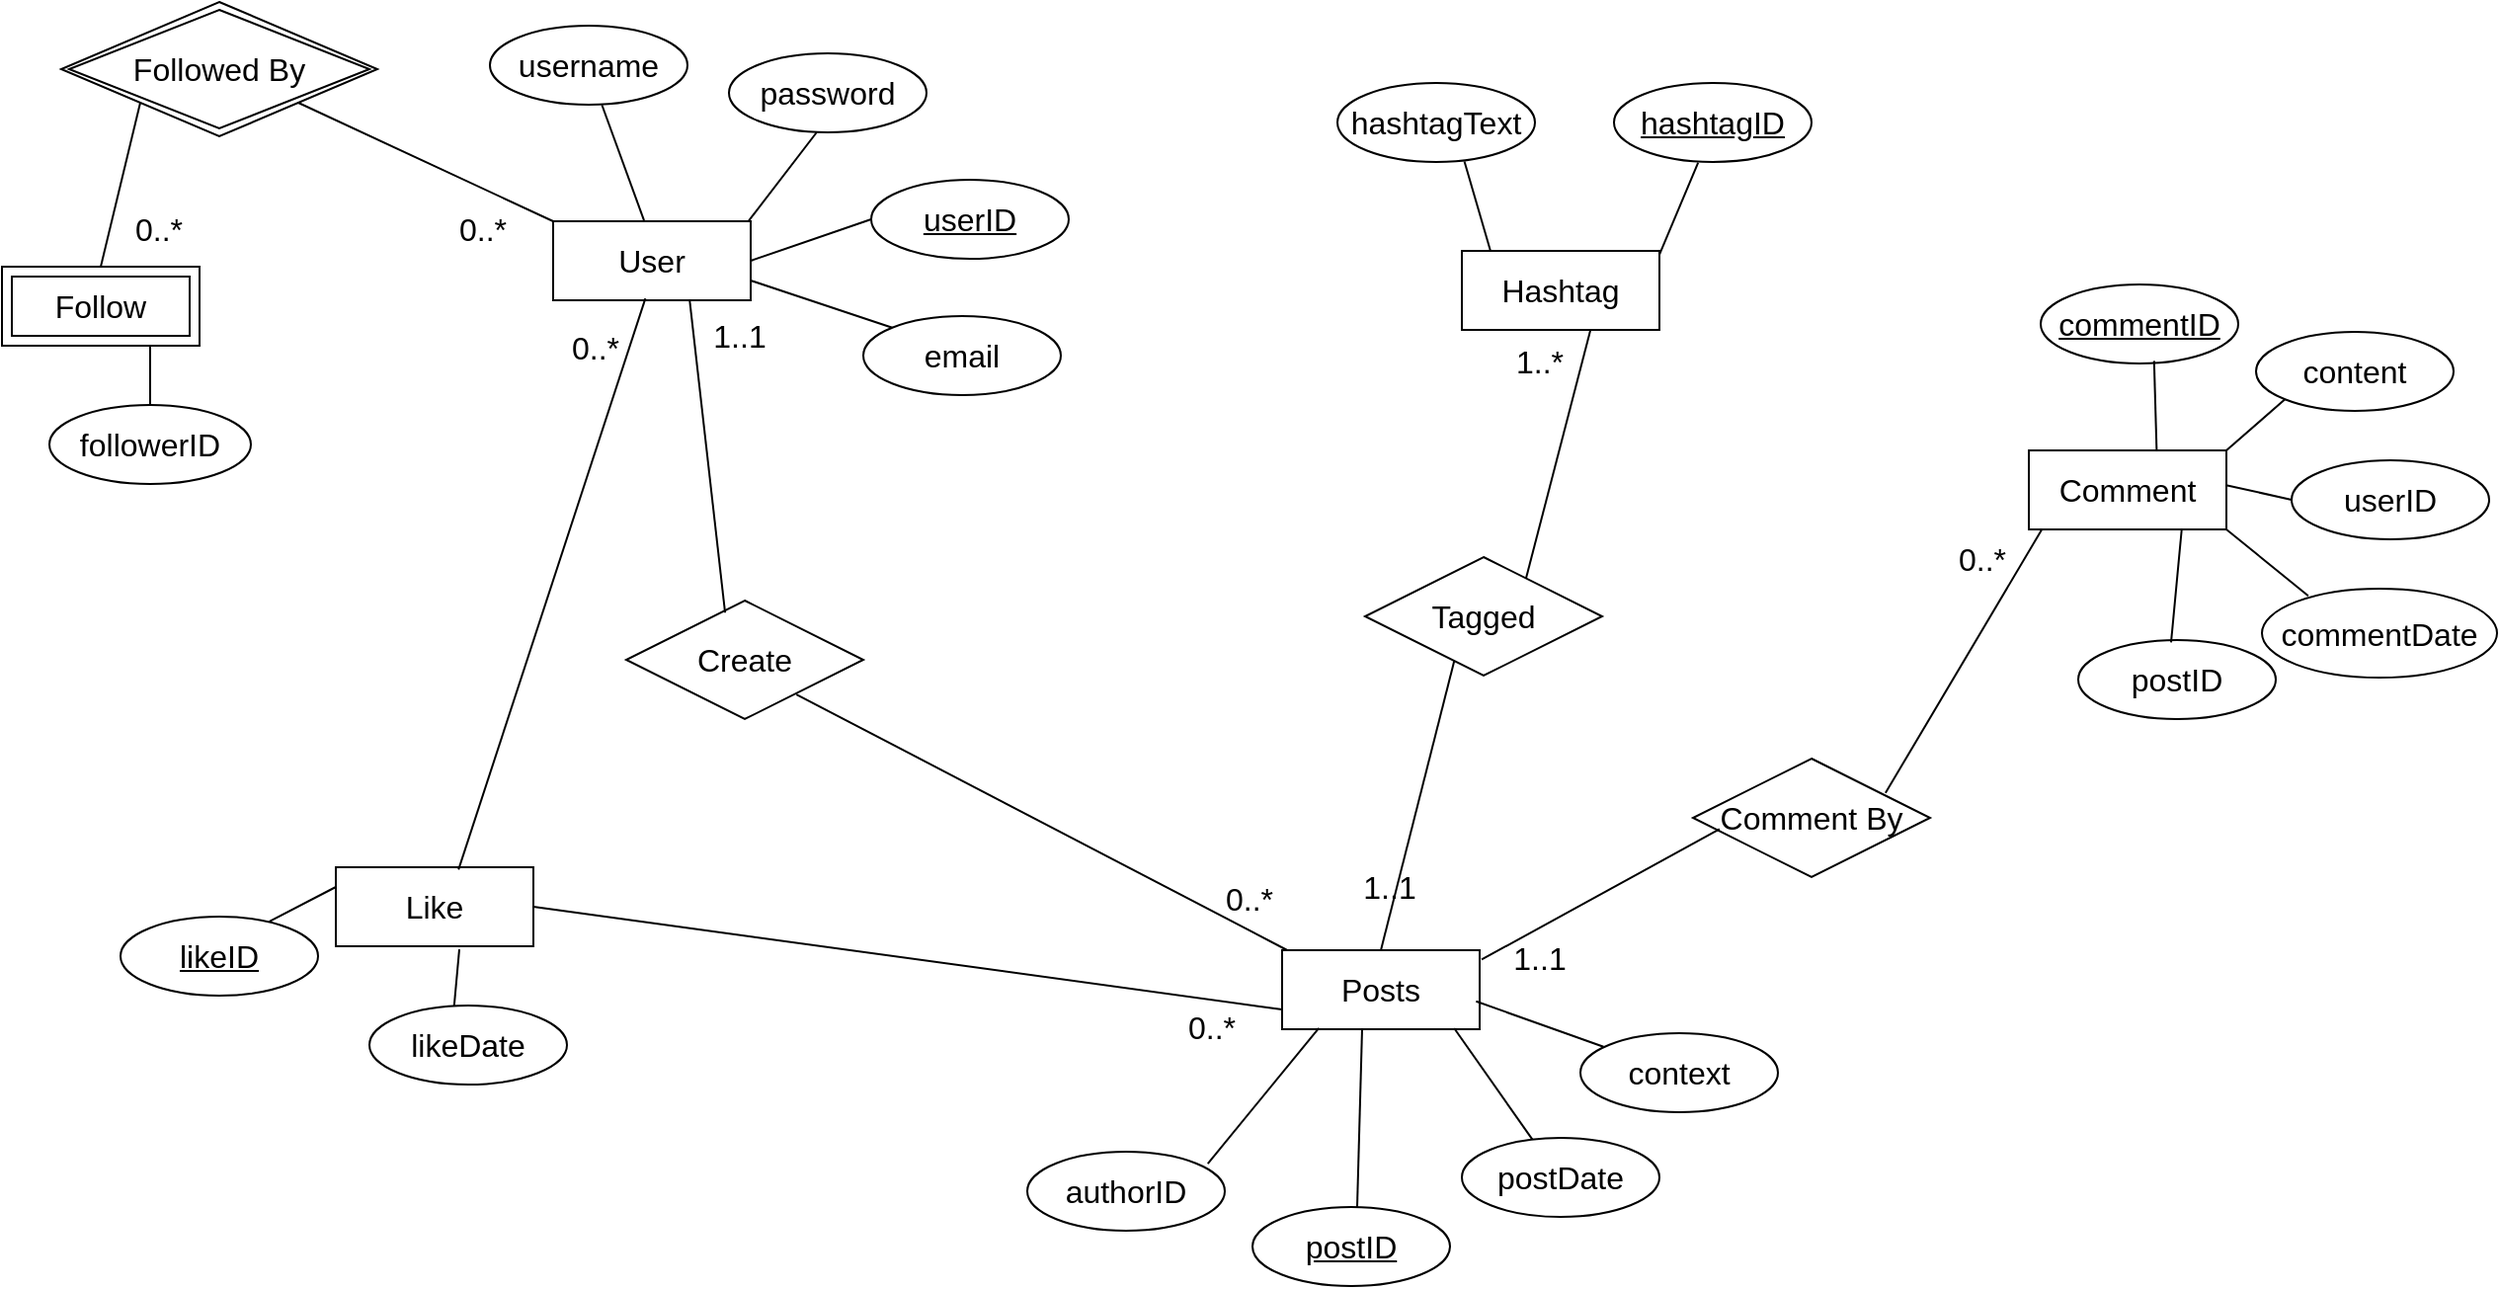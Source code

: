<mxfile version="21.8.2" type="github">
  <diagram name="Page-1" id="0xXDIpslHWF_h3QKl0N0">
    <mxGraphModel dx="2516" dy="2033" grid="0" gridSize="10" guides="1" tooltips="1" connect="1" arrows="1" fold="1" page="0" pageScale="1" pageWidth="827" pageHeight="1169" math="0" shadow="0">
      <root>
        <mxCell id="0" />
        <mxCell id="1" parent="0" />
        <mxCell id="wwoop0thXE-48_Gn2f_M-79" style="edgeStyle=none;curved=1;rounded=0;orthogonalLoop=1;jettySize=auto;html=1;exitX=0.5;exitY=0;exitDx=0;exitDy=0;fontSize=12;startSize=8;endSize=8;" edge="1" parent="1">
          <mxGeometry relative="1" as="geometry">
            <mxPoint x="87" y="-410" as="sourcePoint" />
            <mxPoint x="87" y="-410" as="targetPoint" />
          </mxGeometry>
        </mxCell>
        <mxCell id="wwoop0thXE-48_Gn2f_M-177" value="User" style="whiteSpace=wrap;html=1;align=center;fontSize=16;" vertex="1" parent="1">
          <mxGeometry x="-260" y="-545" width="100" height="40" as="geometry" />
        </mxCell>
        <mxCell id="wwoop0thXE-48_Gn2f_M-179" value="Hashtag" style="whiteSpace=wrap;html=1;align=center;fontSize=16;" vertex="1" parent="1">
          <mxGeometry x="200" y="-530" width="100" height="40" as="geometry" />
        </mxCell>
        <mxCell id="wwoop0thXE-48_Gn2f_M-180" value="Comment" style="whiteSpace=wrap;html=1;align=center;fontSize=16;" vertex="1" parent="1">
          <mxGeometry x="487" y="-429" width="100" height="40" as="geometry" />
        </mxCell>
        <mxCell id="wwoop0thXE-48_Gn2f_M-181" value="Posts" style="whiteSpace=wrap;html=1;align=center;fontSize=16;" vertex="1" parent="1">
          <mxGeometry x="109" y="-176" width="100" height="40" as="geometry" />
        </mxCell>
        <mxCell id="wwoop0thXE-48_Gn2f_M-182" value="" style="endArrow=none;html=1;rounded=0;fontSize=12;startSize=8;endSize=8;curved=1;exitX=0.567;exitY=1.003;exitDx=0;exitDy=0;exitPerimeter=0;entryX=0.46;entryY=-0.011;entryDx=0;entryDy=0;entryPerimeter=0;" edge="1" parent="1" source="wwoop0thXE-48_Gn2f_M-184" target="wwoop0thXE-48_Gn2f_M-177">
          <mxGeometry relative="1" as="geometry">
            <mxPoint x="-273" y="-585" as="sourcePoint" />
            <mxPoint x="-262" y="-545" as="targetPoint" />
          </mxGeometry>
        </mxCell>
        <mxCell id="wwoop0thXE-48_Gn2f_M-184" value="username" style="ellipse;whiteSpace=wrap;html=1;align=center;fontSize=16;" vertex="1" parent="1">
          <mxGeometry x="-292" y="-644" width="100" height="40" as="geometry" />
        </mxCell>
        <mxCell id="wwoop0thXE-48_Gn2f_M-185" value="" style="endArrow=none;html=1;rounded=0;fontSize=12;startSize=8;endSize=8;curved=1;exitX=0.443;exitY=1.003;exitDx=0;exitDy=0;exitPerimeter=0;entryX=0.987;entryY=0.004;entryDx=0;entryDy=0;entryPerimeter=0;" edge="1" parent="1" source="wwoop0thXE-48_Gn2f_M-186" target="wwoop0thXE-48_Gn2f_M-177">
          <mxGeometry relative="1" as="geometry">
            <mxPoint x="-154" y="-584" as="sourcePoint" />
            <mxPoint x="-176" y="-544" as="targetPoint" />
          </mxGeometry>
        </mxCell>
        <mxCell id="wwoop0thXE-48_Gn2f_M-186" value="password" style="ellipse;whiteSpace=wrap;html=1;align=center;fontSize=16;" vertex="1" parent="1">
          <mxGeometry x="-171" y="-630" width="100" height="40" as="geometry" />
        </mxCell>
        <mxCell id="wwoop0thXE-48_Gn2f_M-187" value="" style="endArrow=none;html=1;rounded=0;fontSize=12;startSize=8;endSize=8;curved=1;exitX=0;exitY=0;exitDx=0;exitDy=0;entryX=1;entryY=0.75;entryDx=0;entryDy=0;" edge="1" parent="1" source="wwoop0thXE-48_Gn2f_M-189" target="wwoop0thXE-48_Gn2f_M-177">
          <mxGeometry relative="1" as="geometry">
            <mxPoint x="-320" y="-541" as="sourcePoint" />
            <mxPoint x="-272" y="-526" as="targetPoint" />
          </mxGeometry>
        </mxCell>
        <mxCell id="wwoop0thXE-48_Gn2f_M-189" value="email" style="ellipse;whiteSpace=wrap;html=1;align=center;fontSize=16;" vertex="1" parent="1">
          <mxGeometry x="-103" y="-497" width="100" height="40" as="geometry" />
        </mxCell>
        <mxCell id="wwoop0thXE-48_Gn2f_M-203" value="userID" style="ellipse;whiteSpace=wrap;html=1;align=center;fontStyle=4;fontSize=16;" vertex="1" parent="1">
          <mxGeometry x="-99" y="-566" width="100" height="40" as="geometry" />
        </mxCell>
        <mxCell id="wwoop0thXE-48_Gn2f_M-204" value="" style="endArrow=none;html=1;rounded=0;fontSize=12;startSize=8;endSize=8;curved=1;entryX=1;entryY=0.5;entryDx=0;entryDy=0;exitX=0;exitY=0.5;exitDx=0;exitDy=0;" edge="1" parent="1" source="wwoop0thXE-48_Gn2f_M-203" target="wwoop0thXE-48_Gn2f_M-177">
          <mxGeometry relative="1" as="geometry">
            <mxPoint x="-272" y="-475" as="sourcePoint" />
            <mxPoint x="-246" y="-503" as="targetPoint" />
          </mxGeometry>
        </mxCell>
        <mxCell id="wwoop0thXE-48_Gn2f_M-205" value="" style="endArrow=none;html=1;rounded=0;fontSize=12;startSize=8;endSize=8;curved=1;exitX=0.426;exitY=1.008;exitDx=0;exitDy=0;exitPerimeter=0;entryX=1.001;entryY=0.041;entryDx=0;entryDy=0;entryPerimeter=0;" edge="1" parent="1" source="wwoop0thXE-48_Gn2f_M-207" target="wwoop0thXE-48_Gn2f_M-179">
          <mxGeometry relative="1" as="geometry">
            <mxPoint x="318" y="-577" as="sourcePoint" />
            <mxPoint x="296" y="-537" as="targetPoint" />
          </mxGeometry>
        </mxCell>
        <mxCell id="wwoop0thXE-48_Gn2f_M-206" value="" style="endArrow=none;html=1;rounded=0;fontSize=12;startSize=8;endSize=8;curved=1;entryX=0.144;entryY=-0.007;entryDx=0;entryDy=0;entryPerimeter=0;exitX=0.643;exitY=0.994;exitDx=0;exitDy=0;exitPerimeter=0;" edge="1" parent="1" source="wwoop0thXE-48_Gn2f_M-208" target="wwoop0thXE-48_Gn2f_M-179">
          <mxGeometry relative="1" as="geometry">
            <mxPoint x="193" y="-579" as="sourcePoint" />
            <mxPoint x="211" y="-537" as="targetPoint" />
          </mxGeometry>
        </mxCell>
        <mxCell id="wwoop0thXE-48_Gn2f_M-207" value="&lt;u&gt;hashtagID&lt;/u&gt;" style="ellipse;whiteSpace=wrap;html=1;align=center;fontSize=16;" vertex="1" parent="1">
          <mxGeometry x="277" y="-615" width="100" height="40" as="geometry" />
        </mxCell>
        <mxCell id="wwoop0thXE-48_Gn2f_M-208" value="hashtagText" style="ellipse;whiteSpace=wrap;html=1;align=center;fontSize=16;" vertex="1" parent="1">
          <mxGeometry x="137" y="-615" width="100" height="40" as="geometry" />
        </mxCell>
        <mxCell id="wwoop0thXE-48_Gn2f_M-209" value="Like" style="whiteSpace=wrap;html=1;align=center;fontSize=16;" vertex="1" parent="1">
          <mxGeometry x="-370" y="-218" width="100" height="40" as="geometry" />
        </mxCell>
        <mxCell id="wwoop0thXE-48_Gn2f_M-212" value="" style="endArrow=none;html=1;rounded=0;fontSize=12;startSize=8;endSize=8;curved=1;entryX=0.625;entryY=1.039;entryDx=0;entryDy=0;entryPerimeter=0;exitX=0.429;exitY=0.001;exitDx=0;exitDy=0;exitPerimeter=0;" edge="1" parent="1" source="wwoop0thXE-48_Gn2f_M-213" target="wwoop0thXE-48_Gn2f_M-209">
          <mxGeometry relative="1" as="geometry">
            <mxPoint x="-353" y="-61" as="sourcePoint" />
            <mxPoint x="-370" y="-95" as="targetPoint" />
          </mxGeometry>
        </mxCell>
        <mxCell id="wwoop0thXE-48_Gn2f_M-213" value="likeDate" style="ellipse;whiteSpace=wrap;html=1;align=center;fontSize=16;" vertex="1" parent="1">
          <mxGeometry x="-353" y="-148" width="100" height="40" as="geometry" />
        </mxCell>
        <mxCell id="wwoop0thXE-48_Gn2f_M-216" value="likeID" style="ellipse;whiteSpace=wrap;html=1;align=center;fontStyle=4;fontSize=16;" vertex="1" parent="1">
          <mxGeometry x="-479" y="-193" width="100" height="40" as="geometry" />
        </mxCell>
        <mxCell id="wwoop0thXE-48_Gn2f_M-217" value="" style="endArrow=none;html=1;rounded=0;fontSize=12;startSize=8;endSize=8;curved=1;entryX=0;entryY=0.25;entryDx=0;entryDy=0;exitX=0.754;exitY=0.062;exitDx=0;exitDy=0;exitPerimeter=0;" edge="1" parent="1" target="wwoop0thXE-48_Gn2f_M-209" source="wwoop0thXE-48_Gn2f_M-216">
          <mxGeometry relative="1" as="geometry">
            <mxPoint x="-468" y="-64" as="sourcePoint" />
            <mxPoint x="-442" y="-92" as="targetPoint" />
          </mxGeometry>
        </mxCell>
        <mxCell id="wwoop0thXE-48_Gn2f_M-219" value="" style="endArrow=none;html=1;rounded=0;fontSize=12;startSize=8;endSize=8;curved=1;entryX=0.871;entryY=0.987;entryDx=0;entryDy=0;entryPerimeter=0;exitX=0.364;exitY=0.046;exitDx=0;exitDy=0;exitPerimeter=0;" edge="1" parent="1" source="wwoop0thXE-48_Gn2f_M-220" target="wwoop0thXE-48_Gn2f_M-181">
          <mxGeometry relative="1" as="geometry">
            <mxPoint x="219" y="-102" as="sourcePoint" />
            <mxPoint x="202" y="-128" as="targetPoint" />
          </mxGeometry>
        </mxCell>
        <mxCell id="wwoop0thXE-48_Gn2f_M-220" value="postDate" style="ellipse;whiteSpace=wrap;html=1;align=center;fontSize=16;" vertex="1" parent="1">
          <mxGeometry x="200" y="-81" width="100" height="40" as="geometry" />
        </mxCell>
        <mxCell id="wwoop0thXE-48_Gn2f_M-221" value="" style="endArrow=none;html=1;rounded=0;fontSize=12;startSize=8;endSize=8;curved=1;entryX=0.405;entryY=0.994;entryDx=0;entryDy=0;entryPerimeter=0;exitX=0.53;exitY=0;exitDx=0;exitDy=0;exitPerimeter=0;" edge="1" parent="1" source="wwoop0thXE-48_Gn2f_M-222" target="wwoop0thXE-48_Gn2f_M-181">
          <mxGeometry relative="1" as="geometry">
            <mxPoint x="141" y="-52" as="sourcePoint" />
            <mxPoint x="136" y="-127" as="targetPoint" />
          </mxGeometry>
        </mxCell>
        <mxCell id="wwoop0thXE-48_Gn2f_M-222" value="&lt;u&gt;postID&lt;/u&gt;" style="ellipse;whiteSpace=wrap;html=1;align=center;fontSize=16;" vertex="1" parent="1">
          <mxGeometry x="94" y="-46" width="100" height="40" as="geometry" />
        </mxCell>
        <mxCell id="wwoop0thXE-48_Gn2f_M-223" value="" style="endArrow=none;html=1;rounded=0;fontSize=12;startSize=8;endSize=8;curved=1;exitX=0.982;exitY=0.647;exitDx=0;exitDy=0;entryX=0.117;entryY=0.172;entryDx=0;entryDy=0;entryPerimeter=0;exitPerimeter=0;" edge="1" parent="1" source="wwoop0thXE-48_Gn2f_M-181" target="wwoop0thXE-48_Gn2f_M-227">
          <mxGeometry relative="1" as="geometry">
            <mxPoint x="217" y="-151" as="sourcePoint" />
            <mxPoint x="270" y="-122" as="targetPoint" />
          </mxGeometry>
        </mxCell>
        <mxCell id="wwoop0thXE-48_Gn2f_M-224" value="" style="endArrow=none;html=1;rounded=0;fontSize=12;startSize=8;endSize=8;curved=1;entryX=0.186;entryY=0.985;entryDx=0;entryDy=0;entryPerimeter=0;exitX=0.914;exitY=0.152;exitDx=0;exitDy=0;exitPerimeter=0;" edge="1" parent="1" source="wwoop0thXE-48_Gn2f_M-225" target="wwoop0thXE-48_Gn2f_M-181">
          <mxGeometry relative="1" as="geometry">
            <mxPoint x="63" y="-132" as="sourcePoint" />
            <mxPoint x="114" y="-150" as="targetPoint" />
          </mxGeometry>
        </mxCell>
        <mxCell id="wwoop0thXE-48_Gn2f_M-225" value="authorID" style="ellipse;whiteSpace=wrap;html=1;align=center;fontSize=16;" vertex="1" parent="1">
          <mxGeometry x="-20" y="-74" width="100" height="40" as="geometry" />
        </mxCell>
        <mxCell id="wwoop0thXE-48_Gn2f_M-227" value="context" style="ellipse;whiteSpace=wrap;html=1;align=center;fontSize=16;" vertex="1" parent="1">
          <mxGeometry x="260" y="-134" width="100" height="40" as="geometry" />
        </mxCell>
        <mxCell id="wwoop0thXE-48_Gn2f_M-228" value="" style="endArrow=none;html=1;rounded=0;fontSize=12;startSize=8;endSize=8;curved=1;exitX=0;exitY=1;exitDx=0;exitDy=0;entryX=1;entryY=0;entryDx=0;entryDy=0;" edge="1" parent="1" source="wwoop0thXE-48_Gn2f_M-236" target="wwoop0thXE-48_Gn2f_M-180">
          <mxGeometry relative="1" as="geometry">
            <mxPoint x="612" y="-443" as="sourcePoint" />
            <mxPoint x="582" y="-421" as="targetPoint" />
          </mxGeometry>
        </mxCell>
        <mxCell id="wwoop0thXE-48_Gn2f_M-229" value="&lt;u&gt;commentID&lt;/u&gt;" style="ellipse;whiteSpace=wrap;html=1;align=center;fontSize=16;" vertex="1" parent="1">
          <mxGeometry x="493" y="-513" width="100" height="40" as="geometry" />
        </mxCell>
        <mxCell id="wwoop0thXE-48_Gn2f_M-230" value="" style="endArrow=none;html=1;rounded=0;fontSize=12;startSize=8;endSize=8;curved=1;exitX=1;exitY=1;exitDx=0;exitDy=0;entryX=0.197;entryY=0.08;entryDx=0;entryDy=0;entryPerimeter=0;" edge="1" parent="1" source="wwoop0thXE-48_Gn2f_M-180" target="wwoop0thXE-48_Gn2f_M-231">
          <mxGeometry relative="1" as="geometry">
            <mxPoint x="579" y="-384" as="sourcePoint" />
            <mxPoint x="632" y="-355" as="targetPoint" />
          </mxGeometry>
        </mxCell>
        <mxCell id="wwoop0thXE-48_Gn2f_M-231" value="commentDate" style="ellipse;whiteSpace=wrap;html=1;align=center;fontSize=16;" vertex="1" parent="1">
          <mxGeometry x="605" y="-359" width="119" height="45" as="geometry" />
        </mxCell>
        <mxCell id="wwoop0thXE-48_Gn2f_M-232" value="" style="endArrow=none;html=1;rounded=0;fontSize=12;startSize=8;endSize=8;curved=1;entryX=0.999;entryY=0.44;entryDx=0;entryDy=0;entryPerimeter=0;exitX=0;exitY=0.5;exitDx=0;exitDy=0;" edge="1" parent="1" source="wwoop0thXE-48_Gn2f_M-235" target="wwoop0thXE-48_Gn2f_M-180">
          <mxGeometry relative="1" as="geometry">
            <mxPoint x="626" y="-404.56" as="sourcePoint" />
            <mxPoint x="582" y="-404.56" as="targetPoint" />
          </mxGeometry>
        </mxCell>
        <mxCell id="wwoop0thXE-48_Gn2f_M-235" value="userID" style="ellipse;whiteSpace=wrap;html=1;align=center;fontSize=16;" vertex="1" parent="1">
          <mxGeometry x="620" y="-424" width="100" height="40" as="geometry" />
        </mxCell>
        <mxCell id="wwoop0thXE-48_Gn2f_M-236" value="content" style="ellipse;whiteSpace=wrap;html=1;align=center;fontSize=16;" vertex="1" parent="1">
          <mxGeometry x="602" y="-489" width="100" height="40" as="geometry" />
        </mxCell>
        <mxCell id="wwoop0thXE-48_Gn2f_M-239" value="postID" style="ellipse;whiteSpace=wrap;html=1;align=center;fontSize=16;" vertex="1" parent="1">
          <mxGeometry x="512" y="-333" width="100" height="40" as="geometry" />
        </mxCell>
        <mxCell id="wwoop0thXE-48_Gn2f_M-240" value="" style="endArrow=none;html=1;rounded=0;fontSize=12;startSize=8;endSize=8;curved=1;entryX=0.647;entryY=0.004;entryDx=0;entryDy=0;entryPerimeter=0;exitX=0.574;exitY=0.967;exitDx=0;exitDy=0;exitPerimeter=0;" edge="1" parent="1" source="wwoop0thXE-48_Gn2f_M-229" target="wwoop0thXE-48_Gn2f_M-180">
          <mxGeometry relative="1" as="geometry">
            <mxPoint x="546" y="-473" as="sourcePoint" />
            <mxPoint x="549" y="-429" as="targetPoint" />
          </mxGeometry>
        </mxCell>
        <mxCell id="wwoop0thXE-48_Gn2f_M-241" value="" style="endArrow=none;html=1;rounded=0;fontSize=12;startSize=8;endSize=8;curved=1;exitX=0.774;exitY=0.994;exitDx=0;exitDy=0;entryX=0.47;entryY=0.03;entryDx=0;entryDy=0;entryPerimeter=0;exitPerimeter=0;" edge="1" parent="1" source="wwoop0thXE-48_Gn2f_M-180" target="wwoop0thXE-48_Gn2f_M-239">
          <mxGeometry relative="1" as="geometry">
            <mxPoint x="499" y="-380" as="sourcePoint" />
            <mxPoint x="536" y="-331" as="targetPoint" />
          </mxGeometry>
        </mxCell>
        <mxCell id="wwoop0thXE-48_Gn2f_M-253" value="Create" style="shape=rhombus;perimeter=rhombusPerimeter;whiteSpace=wrap;html=1;align=center;fontSize=16;" vertex="1" parent="1">
          <mxGeometry x="-223" y="-353" width="120" height="60" as="geometry" />
        </mxCell>
        <mxCell id="wwoop0thXE-48_Gn2f_M-254" value="" style="endArrow=none;html=1;rounded=0;fontSize=12;startSize=8;endSize=8;curved=1;exitX=0.417;exitY=0.102;exitDx=0;exitDy=0;exitPerimeter=0;entryX=0.691;entryY=0.999;entryDx=0;entryDy=0;entryPerimeter=0;" edge="1" parent="1" source="wwoop0thXE-48_Gn2f_M-253" target="wwoop0thXE-48_Gn2f_M-177">
          <mxGeometry width="50" height="50" relative="1" as="geometry">
            <mxPoint x="-103" y="-421" as="sourcePoint" />
            <mxPoint x="-162" y="-503" as="targetPoint" />
          </mxGeometry>
        </mxCell>
        <mxCell id="wwoop0thXE-48_Gn2f_M-256" value="0..*" style="text;html=1;align=center;verticalAlign=middle;resizable=0;points=[];autosize=1;strokeColor=none;fillColor=none;fontSize=16;" vertex="1" parent="1">
          <mxGeometry x="71" y="-218" width="42" height="31" as="geometry" />
        </mxCell>
        <mxCell id="wwoop0thXE-48_Gn2f_M-257" value="Tagged" style="shape=rhombus;perimeter=rhombusPerimeter;whiteSpace=wrap;html=1;align=center;fontSize=16;" vertex="1" parent="1">
          <mxGeometry x="151" y="-375" width="120" height="60" as="geometry" />
        </mxCell>
        <mxCell id="wwoop0thXE-48_Gn2f_M-258" value="" style="endArrow=none;html=1;rounded=0;fontSize=12;startSize=8;endSize=8;curved=1;exitX=0.5;exitY=0;exitDx=0;exitDy=0;entryX=0.376;entryY=0.877;entryDx=0;entryDy=0;entryPerimeter=0;" edge="1" parent="1" source="wwoop0thXE-48_Gn2f_M-181" target="wwoop0thXE-48_Gn2f_M-257">
          <mxGeometry width="50" height="50" relative="1" as="geometry">
            <mxPoint x="151" y="-172" as="sourcePoint" />
            <mxPoint x="143" y="-317" as="targetPoint" />
          </mxGeometry>
        </mxCell>
        <mxCell id="wwoop0thXE-48_Gn2f_M-260" value="1..*" style="text;html=1;align=center;verticalAlign=middle;resizable=0;points=[];autosize=1;strokeColor=none;fillColor=none;fontSize=16;" vertex="1" parent="1">
          <mxGeometry x="218" y="-490" width="42" height="31" as="geometry" />
        </mxCell>
        <mxCell id="wwoop0thXE-48_Gn2f_M-261" value="Comment By" style="shape=rhombus;perimeter=rhombusPerimeter;whiteSpace=wrap;html=1;align=center;fontSize=16;" vertex="1" parent="1">
          <mxGeometry x="317" y="-273" width="120" height="60" as="geometry" />
        </mxCell>
        <mxCell id="wwoop0thXE-48_Gn2f_M-262" value="" style="endArrow=none;html=1;rounded=0;fontSize=12;startSize=8;endSize=8;curved=1;exitX=1.01;exitY=0.118;exitDx=0;exitDy=0;entryX=0.112;entryY=0.595;entryDx=0;entryDy=0;entryPerimeter=0;exitPerimeter=0;" edge="1" parent="1" source="wwoop0thXE-48_Gn2f_M-181" target="wwoop0thXE-48_Gn2f_M-261">
          <mxGeometry width="50" height="50" relative="1" as="geometry">
            <mxPoint x="169" y="-166" as="sourcePoint" />
            <mxPoint x="206" y="-312" as="targetPoint" />
          </mxGeometry>
        </mxCell>
        <mxCell id="wwoop0thXE-48_Gn2f_M-264" value="" style="endArrow=none;html=1;rounded=0;fontSize=12;startSize=8;endSize=8;curved=1;exitX=0.812;exitY=0.29;exitDx=0;exitDy=0;entryX=0.066;entryY=1.001;entryDx=0;entryDy=0;entryPerimeter=0;exitPerimeter=0;" edge="1" parent="1" source="wwoop0thXE-48_Gn2f_M-261" target="wwoop0thXE-48_Gn2f_M-180">
          <mxGeometry width="50" height="50" relative="1" as="geometry">
            <mxPoint x="445" y="-252" as="sourcePoint" />
            <mxPoint x="605" y="-310" as="targetPoint" />
          </mxGeometry>
        </mxCell>
        <mxCell id="wwoop0thXE-48_Gn2f_M-265" value="" style="endArrow=none;html=1;rounded=0;fontSize=12;startSize=8;endSize=8;curved=1;exitX=0.679;exitY=0.18;exitDx=0;exitDy=0;entryX=0.65;entryY=1.01;entryDx=0;entryDy=0;entryPerimeter=0;exitPerimeter=0;" edge="1" parent="1" source="wwoop0thXE-48_Gn2f_M-257" target="wwoop0thXE-48_Gn2f_M-179">
          <mxGeometry width="50" height="50" relative="1" as="geometry">
            <mxPoint x="237" y="-355" as="sourcePoint" />
            <mxPoint x="274" y="-501" as="targetPoint" />
          </mxGeometry>
        </mxCell>
        <mxCell id="wwoop0thXE-48_Gn2f_M-266" value="" style="endArrow=none;html=1;rounded=0;fontSize=12;startSize=8;endSize=8;curved=1;entryX=0.718;entryY=0.792;entryDx=0;entryDy=0;entryPerimeter=0;exitX=0.026;exitY=0;exitDx=0;exitDy=0;exitPerimeter=0;" edge="1" parent="1" source="wwoop0thXE-48_Gn2f_M-181" target="wwoop0thXE-48_Gn2f_M-253">
          <mxGeometry width="50" height="50" relative="1" as="geometry">
            <mxPoint x="107" y="-177" as="sourcePoint" />
            <mxPoint x="-141" y="-320" as="targetPoint" />
          </mxGeometry>
        </mxCell>
        <mxCell id="wwoop0thXE-48_Gn2f_M-267" value="1..1" style="text;html=1;align=center;verticalAlign=middle;resizable=0;points=[];autosize=1;strokeColor=none;fillColor=none;fontSize=16;" vertex="1" parent="1">
          <mxGeometry x="216.5" y="-188" width="45" height="31" as="geometry" />
        </mxCell>
        <mxCell id="wwoop0thXE-48_Gn2f_M-268" value="1..1" style="text;html=1;align=center;verticalAlign=middle;resizable=0;points=[];autosize=1;strokeColor=none;fillColor=none;fontSize=16;" vertex="1" parent="1">
          <mxGeometry x="-189" y="-503" width="45" height="31" as="geometry" />
        </mxCell>
        <mxCell id="wwoop0thXE-48_Gn2f_M-269" value="0..*" style="text;html=1;align=center;verticalAlign=middle;resizable=0;points=[];autosize=1;strokeColor=none;fillColor=none;fontSize=16;" vertex="1" parent="1">
          <mxGeometry x="442" y="-390" width="42" height="31" as="geometry" />
        </mxCell>
        <mxCell id="wwoop0thXE-48_Gn2f_M-271" value="1..1" style="text;html=1;align=center;verticalAlign=middle;resizable=0;points=[];autosize=1;strokeColor=none;fillColor=none;fontSize=16;" vertex="1" parent="1">
          <mxGeometry x="140" y="-224" width="45" height="31" as="geometry" />
        </mxCell>
        <mxCell id="wwoop0thXE-48_Gn2f_M-275" value="" style="endArrow=none;html=1;rounded=0;fontSize=12;startSize=8;endSize=8;curved=1;entryX=0.467;entryY=0.977;entryDx=0;entryDy=0;entryPerimeter=0;exitX=0.621;exitY=0.03;exitDx=0;exitDy=0;exitPerimeter=0;" edge="1" parent="1" source="wwoop0thXE-48_Gn2f_M-209" target="wwoop0thXE-48_Gn2f_M-177">
          <mxGeometry width="50" height="50" relative="1" as="geometry">
            <mxPoint x="-398" y="-132" as="sourcePoint" />
            <mxPoint x="-218" y="-505" as="targetPoint" />
          </mxGeometry>
        </mxCell>
        <mxCell id="wwoop0thXE-48_Gn2f_M-277" value="" style="endArrow=none;html=1;rounded=0;fontSize=12;startSize=8;endSize=8;curved=1;entryX=1;entryY=0.5;entryDx=0;entryDy=0;exitX=0;exitY=0.75;exitDx=0;exitDy=0;" edge="1" parent="1" source="wwoop0thXE-48_Gn2f_M-181" target="wwoop0thXE-48_Gn2f_M-209">
          <mxGeometry width="50" height="50" relative="1" as="geometry">
            <mxPoint x="26" y="-60" as="sourcePoint" />
            <mxPoint x="-238.4" y="-205.24" as="targetPoint" />
          </mxGeometry>
        </mxCell>
        <mxCell id="wwoop0thXE-48_Gn2f_M-278" value="0..*" style="text;html=1;align=center;verticalAlign=middle;resizable=0;points=[];autosize=1;strokeColor=none;fillColor=none;fontSize=16;" vertex="1" parent="1">
          <mxGeometry x="52" y="-153" width="42" height="31" as="geometry" />
        </mxCell>
        <mxCell id="wwoop0thXE-48_Gn2f_M-279" value="0..*" style="text;html=1;align=center;verticalAlign=middle;resizable=0;points=[];autosize=1;strokeColor=none;fillColor=none;fontSize=16;" vertex="1" parent="1">
          <mxGeometry x="-260" y="-497" width="42" height="31" as="geometry" />
        </mxCell>
        <mxCell id="wwoop0thXE-48_Gn2f_M-281" value="Follow" style="shape=ext;margin=3;double=1;whiteSpace=wrap;html=1;align=center;fontSize=16;" vertex="1" parent="1">
          <mxGeometry x="-539" y="-522" width="100" height="40" as="geometry" />
        </mxCell>
        <mxCell id="wwoop0thXE-48_Gn2f_M-297" value="" style="endArrow=none;html=1;rounded=0;fontSize=12;startSize=8;endSize=8;curved=1;entryX=0.75;entryY=1;entryDx=0;entryDy=0;exitX=0.5;exitY=0;exitDx=0;exitDy=0;" edge="1" parent="1" source="wwoop0thXE-48_Gn2f_M-301" target="wwoop0thXE-48_Gn2f_M-281">
          <mxGeometry relative="1" as="geometry">
            <mxPoint x="-98" y="225" as="sourcePoint" />
            <mxPoint x="-72" y="182" as="targetPoint" />
          </mxGeometry>
        </mxCell>
        <mxCell id="wwoop0thXE-48_Gn2f_M-301" value="followerID" style="ellipse;whiteSpace=wrap;html=1;align=center;fontSize=16;" vertex="1" parent="1">
          <mxGeometry x="-515" y="-452" width="102" height="40" as="geometry" />
        </mxCell>
        <mxCell id="wwoop0thXE-48_Gn2f_M-304" value="Followed By" style="shape=rhombus;double=1;perimeter=rhombusPerimeter;whiteSpace=wrap;html=1;align=center;fontSize=16;" vertex="1" parent="1">
          <mxGeometry x="-509" y="-656" width="160" height="68" as="geometry" />
        </mxCell>
        <mxCell id="wwoop0thXE-48_Gn2f_M-305" style="edgeStyle=none;curved=1;rounded=0;orthogonalLoop=1;jettySize=auto;html=1;entryX=0.5;entryY=1;entryDx=0;entryDy=0;fontSize=12;startSize=8;endSize=8;" edge="1" parent="1" source="wwoop0thXE-48_Gn2f_M-304" target="wwoop0thXE-48_Gn2f_M-304">
          <mxGeometry relative="1" as="geometry" />
        </mxCell>
        <mxCell id="wwoop0thXE-48_Gn2f_M-306" value="" style="endArrow=none;html=1;rounded=0;fontSize=12;startSize=8;endSize=8;curved=1;exitX=1;exitY=1;exitDx=0;exitDy=0;entryX=0;entryY=0;entryDx=0;entryDy=0;" edge="1" parent="1" source="wwoop0thXE-48_Gn2f_M-304" target="wwoop0thXE-48_Gn2f_M-177">
          <mxGeometry relative="1" as="geometry">
            <mxPoint x="-303" y="-537" as="sourcePoint" />
            <mxPoint x="-250" y="-516" as="targetPoint" />
          </mxGeometry>
        </mxCell>
        <mxCell id="wwoop0thXE-48_Gn2f_M-308" value="" style="endArrow=none;html=1;rounded=0;fontSize=12;startSize=8;endSize=8;curved=1;exitX=0;exitY=1;exitDx=0;exitDy=0;entryX=0.5;entryY=0;entryDx=0;entryDy=0;" edge="1" parent="1" source="wwoop0thXE-48_Gn2f_M-304" target="wwoop0thXE-48_Gn2f_M-281">
          <mxGeometry relative="1" as="geometry">
            <mxPoint x="-413" y="-644" as="sourcePoint" />
            <mxPoint x="-250" y="-535" as="targetPoint" />
          </mxGeometry>
        </mxCell>
        <mxCell id="wwoop0thXE-48_Gn2f_M-309" value="0..*" style="text;html=1;align=center;verticalAlign=middle;resizable=0;points=[];autosize=1;strokeColor=none;fillColor=none;fontSize=16;" vertex="1" parent="1">
          <mxGeometry x="-481" y="-557" width="42" height="31" as="geometry" />
        </mxCell>
        <mxCell id="wwoop0thXE-48_Gn2f_M-310" value="0..*" style="text;html=1;align=center;verticalAlign=middle;resizable=0;points=[];autosize=1;strokeColor=none;fillColor=none;fontSize=16;" vertex="1" parent="1">
          <mxGeometry x="-317" y="-557" width="42" height="31" as="geometry" />
        </mxCell>
      </root>
    </mxGraphModel>
  </diagram>
</mxfile>
